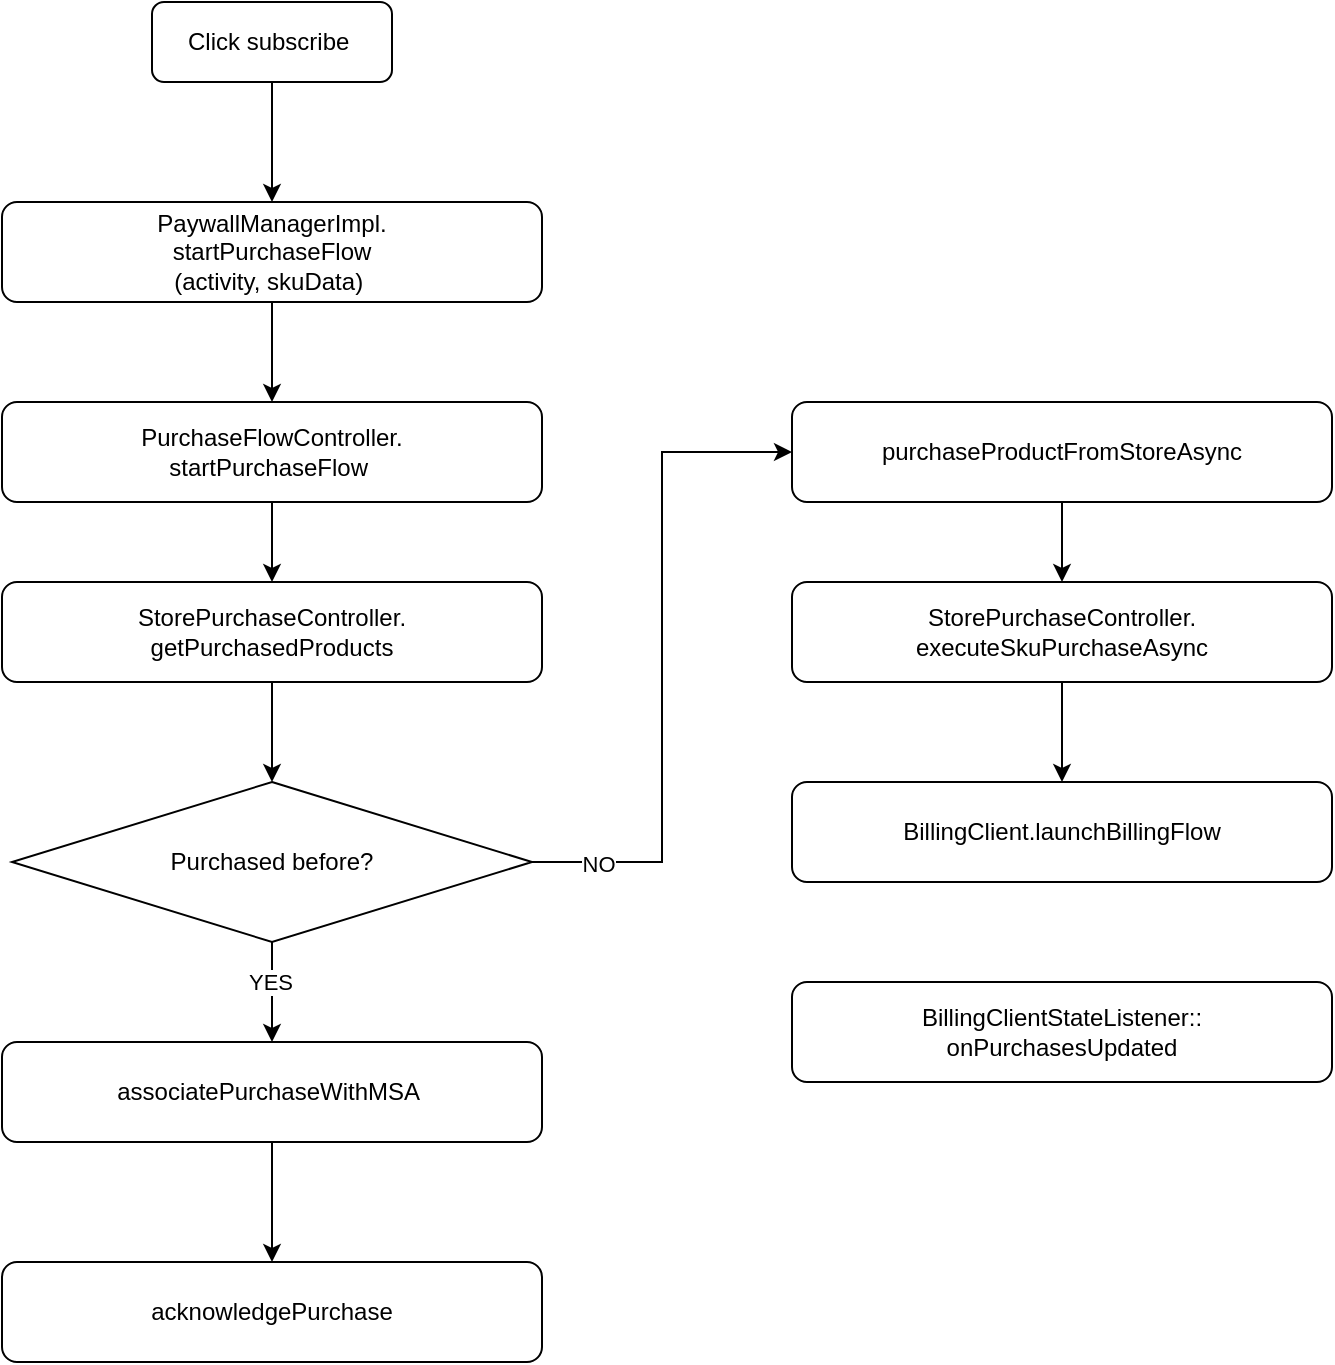 <mxfile version="24.0.2" type="github">
  <diagram id="C5RBs43oDa-KdzZeNtuy" name="Page-1">
    <mxGraphModel dx="1113" dy="625" grid="1" gridSize="10" guides="1" tooltips="1" connect="1" arrows="1" fold="1" page="1" pageScale="1" pageWidth="827" pageHeight="1169" math="0" shadow="0">
      <root>
        <mxCell id="WIyWlLk6GJQsqaUBKTNV-0" />
        <mxCell id="WIyWlLk6GJQsqaUBKTNV-1" parent="WIyWlLk6GJQsqaUBKTNV-0" />
        <mxCell id="4US2wmagP0krGcJPWE2--7" value="" style="edgeStyle=orthogonalEdgeStyle;rounded=0;orthogonalLoop=1;jettySize=auto;html=1;" edge="1" parent="WIyWlLk6GJQsqaUBKTNV-1" source="WIyWlLk6GJQsqaUBKTNV-3" target="4US2wmagP0krGcJPWE2--0">
          <mxGeometry relative="1" as="geometry" />
        </mxCell>
        <mxCell id="WIyWlLk6GJQsqaUBKTNV-3" value="&lt;span&gt;Click subscribe&amp;nbsp;&lt;/span&gt;" style="rounded=1;whiteSpace=wrap;html=1;fontSize=12;glass=0;strokeWidth=1;shadow=0;" parent="WIyWlLk6GJQsqaUBKTNV-1" vertex="1">
          <mxGeometry x="160" y="80" width="120" height="40" as="geometry" />
        </mxCell>
        <mxCell id="4US2wmagP0krGcJPWE2--6" value="" style="edgeStyle=orthogonalEdgeStyle;rounded=0;orthogonalLoop=1;jettySize=auto;html=1;" edge="1" parent="WIyWlLk6GJQsqaUBKTNV-1" source="4US2wmagP0krGcJPWE2--0" target="4US2wmagP0krGcJPWE2--1">
          <mxGeometry relative="1" as="geometry" />
        </mxCell>
        <mxCell id="4US2wmagP0krGcJPWE2--0" value="PaywallManagerImpl.&lt;br&gt;startPurchaseFlow&lt;br&gt;(activity, skuData)&amp;nbsp;" style="rounded=1;whiteSpace=wrap;html=1;fontSize=12;glass=0;strokeWidth=1;shadow=0;" vertex="1" parent="WIyWlLk6GJQsqaUBKTNV-1">
          <mxGeometry x="85" y="180" width="270" height="50" as="geometry" />
        </mxCell>
        <mxCell id="4US2wmagP0krGcJPWE2--8" value="" style="edgeStyle=orthogonalEdgeStyle;rounded=0;orthogonalLoop=1;jettySize=auto;html=1;" edge="1" parent="WIyWlLk6GJQsqaUBKTNV-1" source="4US2wmagP0krGcJPWE2--1" target="4US2wmagP0krGcJPWE2--2">
          <mxGeometry relative="1" as="geometry" />
        </mxCell>
        <mxCell id="4US2wmagP0krGcJPWE2--1" value="PurchaseFlowController.&lt;br&gt;startPurchaseFlow&amp;nbsp;" style="rounded=1;whiteSpace=wrap;html=1;fontSize=12;glass=0;strokeWidth=1;shadow=0;" vertex="1" parent="WIyWlLk6GJQsqaUBKTNV-1">
          <mxGeometry x="85" y="280" width="270" height="50" as="geometry" />
        </mxCell>
        <mxCell id="4US2wmagP0krGcJPWE2--9" value="" style="edgeStyle=orthogonalEdgeStyle;rounded=0;orthogonalLoop=1;jettySize=auto;html=1;" edge="1" parent="WIyWlLk6GJQsqaUBKTNV-1" source="4US2wmagP0krGcJPWE2--2" target="4US2wmagP0krGcJPWE2--5">
          <mxGeometry relative="1" as="geometry" />
        </mxCell>
        <mxCell id="4US2wmagP0krGcJPWE2--2" value="StorePurchaseController.&lt;br&gt;getPurchasedProducts" style="rounded=1;whiteSpace=wrap;html=1;fontSize=12;glass=0;strokeWidth=1;shadow=0;" vertex="1" parent="WIyWlLk6GJQsqaUBKTNV-1">
          <mxGeometry x="85" y="370" width="270" height="50" as="geometry" />
        </mxCell>
        <mxCell id="4US2wmagP0krGcJPWE2--11" value="" style="edgeStyle=orthogonalEdgeStyle;rounded=0;orthogonalLoop=1;jettySize=auto;html=1;" edge="1" parent="WIyWlLk6GJQsqaUBKTNV-1" source="4US2wmagP0krGcJPWE2--3" target="4US2wmagP0krGcJPWE2--4">
          <mxGeometry relative="1" as="geometry" />
        </mxCell>
        <mxCell id="4US2wmagP0krGcJPWE2--3" value="associatePurchaseWithMSA&amp;nbsp;" style="rounded=1;whiteSpace=wrap;html=1;fontSize=12;glass=0;strokeWidth=1;shadow=0;" vertex="1" parent="WIyWlLk6GJQsqaUBKTNV-1">
          <mxGeometry x="85" y="600" width="270" height="50" as="geometry" />
        </mxCell>
        <mxCell id="4US2wmagP0krGcJPWE2--4" value="acknowledgePurchase" style="rounded=1;whiteSpace=wrap;html=1;fontSize=12;glass=0;strokeWidth=1;shadow=0;" vertex="1" parent="WIyWlLk6GJQsqaUBKTNV-1">
          <mxGeometry x="85" y="710" width="270" height="50" as="geometry" />
        </mxCell>
        <mxCell id="4US2wmagP0krGcJPWE2--10" value="" style="edgeStyle=orthogonalEdgeStyle;rounded=0;orthogonalLoop=1;jettySize=auto;html=1;" edge="1" parent="WIyWlLk6GJQsqaUBKTNV-1" source="4US2wmagP0krGcJPWE2--5" target="4US2wmagP0krGcJPWE2--3">
          <mxGeometry relative="1" as="geometry" />
        </mxCell>
        <mxCell id="4US2wmagP0krGcJPWE2--12" value="YES" style="edgeLabel;html=1;align=center;verticalAlign=middle;resizable=0;points=[];" vertex="1" connectable="0" parent="4US2wmagP0krGcJPWE2--10">
          <mxGeometry x="-0.197" y="-1" relative="1" as="geometry">
            <mxPoint as="offset" />
          </mxGeometry>
        </mxCell>
        <mxCell id="4US2wmagP0krGcJPWE2--14" style="edgeStyle=orthogonalEdgeStyle;rounded=0;orthogonalLoop=1;jettySize=auto;html=1;exitX=1;exitY=0.5;exitDx=0;exitDy=0;entryX=0;entryY=0.5;entryDx=0;entryDy=0;" edge="1" parent="WIyWlLk6GJQsqaUBKTNV-1" source="4US2wmagP0krGcJPWE2--5" target="4US2wmagP0krGcJPWE2--13">
          <mxGeometry relative="1" as="geometry" />
        </mxCell>
        <mxCell id="4US2wmagP0krGcJPWE2--16" value="NO" style="edgeLabel;html=1;align=center;verticalAlign=middle;resizable=0;points=[];" vertex="1" connectable="0" parent="4US2wmagP0krGcJPWE2--14">
          <mxGeometry x="-0.803" y="-1" relative="1" as="geometry">
            <mxPoint as="offset" />
          </mxGeometry>
        </mxCell>
        <mxCell id="4US2wmagP0krGcJPWE2--5" value="Purchased before?" style="rhombus;whiteSpace=wrap;html=1;" vertex="1" parent="WIyWlLk6GJQsqaUBKTNV-1">
          <mxGeometry x="90" y="470" width="260" height="80" as="geometry" />
        </mxCell>
        <mxCell id="4US2wmagP0krGcJPWE2--18" value="" style="edgeStyle=orthogonalEdgeStyle;rounded=0;orthogonalLoop=1;jettySize=auto;html=1;" edge="1" parent="WIyWlLk6GJQsqaUBKTNV-1" source="4US2wmagP0krGcJPWE2--13" target="4US2wmagP0krGcJPWE2--17">
          <mxGeometry relative="1" as="geometry" />
        </mxCell>
        <mxCell id="4US2wmagP0krGcJPWE2--13" value="purchaseProductFromStoreAsync" style="rounded=1;whiteSpace=wrap;html=1;fontSize=12;glass=0;strokeWidth=1;shadow=0;" vertex="1" parent="WIyWlLk6GJQsqaUBKTNV-1">
          <mxGeometry x="480" y="280" width="270" height="50" as="geometry" />
        </mxCell>
        <mxCell id="4US2wmagP0krGcJPWE2--20" value="" style="edgeStyle=orthogonalEdgeStyle;rounded=0;orthogonalLoop=1;jettySize=auto;html=1;" edge="1" parent="WIyWlLk6GJQsqaUBKTNV-1" source="4US2wmagP0krGcJPWE2--17" target="4US2wmagP0krGcJPWE2--19">
          <mxGeometry relative="1" as="geometry" />
        </mxCell>
        <mxCell id="4US2wmagP0krGcJPWE2--17" value="StorePurchaseController.&lt;br&gt;executeSkuPurchaseAsync" style="rounded=1;whiteSpace=wrap;html=1;fontSize=12;glass=0;strokeWidth=1;shadow=0;" vertex="1" parent="WIyWlLk6GJQsqaUBKTNV-1">
          <mxGeometry x="480" y="370" width="270" height="50" as="geometry" />
        </mxCell>
        <mxCell id="4US2wmagP0krGcJPWE2--19" value="BillingClient.launchBillingFlow" style="rounded=1;whiteSpace=wrap;html=1;fontSize=12;glass=0;strokeWidth=1;shadow=0;" vertex="1" parent="WIyWlLk6GJQsqaUBKTNV-1">
          <mxGeometry x="480" y="470" width="270" height="50" as="geometry" />
        </mxCell>
        <mxCell id="4US2wmagP0krGcJPWE2--22" value="BillingClientStateListener::&lt;br&gt;onPurchasesUpdated" style="rounded=1;whiteSpace=wrap;html=1;fontSize=12;glass=0;strokeWidth=1;shadow=0;" vertex="1" parent="WIyWlLk6GJQsqaUBKTNV-1">
          <mxGeometry x="480" y="570" width="270" height="50" as="geometry" />
        </mxCell>
      </root>
    </mxGraphModel>
  </diagram>
</mxfile>
